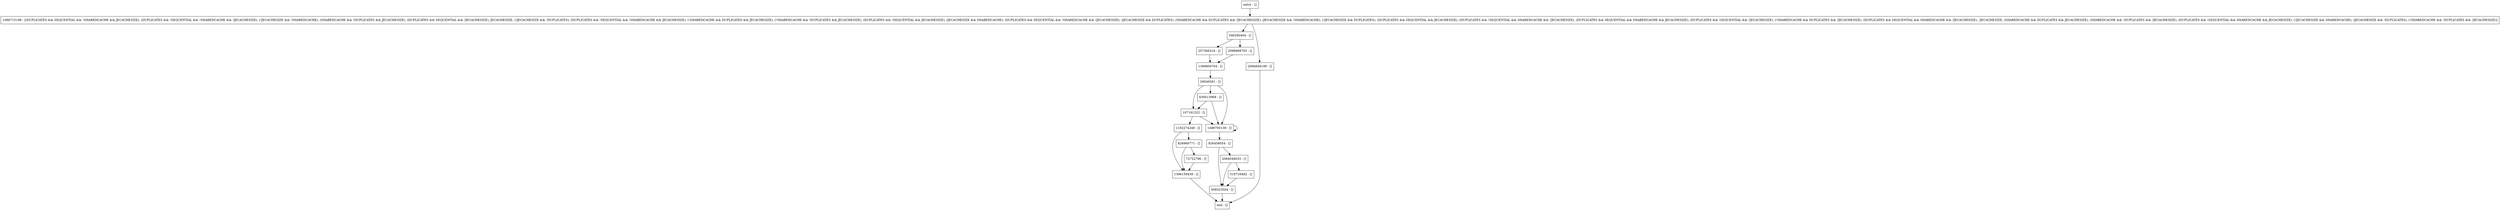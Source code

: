digraph validateSubtreeBeforeDelete {
node [shape=record];
1102274248 [label="1102274248 - []"];
548390404 [label="548390404 - []"];
107191322 [label="107191322 - []"];
508323504 [label="508323504 - []"];
1368809764 [label="1368809764 - []"];
1396159439 [label="1396159439 - []"];
318729482 [label="318729482 - []"];
2084049033 [label="2084049033 - []"];
1086715198 [label="1086715198 - [(DUPLICATES && SEQUENTIAL && !SHAREDCACHE && JECACHESIZE), (DUPLICATES && !SEQUENTIAL && !SHAREDCACHE && !JECACHESIZE), (!JECACHESIZE && !SHAREDCACHE), (SHAREDCACHE && !DUPLICATES && JECACHESIZE), (DUPLICATES && SEQUENTIAL && !JECACHESIZE), JECACHESIZE, (!JECACHESIZE && !DUPLICATES), (DUPLICATES && !SEQUENTIAL && !SHAREDCACHE && JECACHESIZE), (!SHAREDCACHE && DUPLICATES && JECACHESIZE), (!SHAREDCACHE && !DUPLICATES && JECACHESIZE), (DUPLICATES && !SEQUENTIAL && JECACHESIZE), (JECACHESIZE && SHAREDCACHE), (DUPLICATES && SEQUENTIAL && !SHAREDCACHE && !JECACHESIZE), (JECACHESIZE && DUPLICATES), (SHAREDCACHE && DUPLICATES && !JECACHESIZE), (JECACHESIZE && !SHAREDCACHE), (!JECACHESIZE && DUPLICATES), (DUPLICATES && SEQUENTIAL && JECACHESIZE), (DUPLICATES && !SEQUENTIAL && SHAREDCACHE && !JECACHESIZE), (DUPLICATES && SEQUENTIAL && SHAREDCACHE && JECACHESIZE), (DUPLICATES && !SEQUENTIAL && !JECACHESIZE), (!SHAREDCACHE && DUPLICATES && !JECACHESIZE), (DUPLICATES && SEQUENTIAL && SHAREDCACHE && !JECACHESIZE), !JECACHESIZE, (SHAREDCACHE && DUPLICATES && JECACHESIZE), (SHAREDCACHE && !DUPLICATES && !JECACHESIZE), (DUPLICATES && !SEQUENTIAL && SHAREDCACHE && JECACHESIZE), (!JECACHESIZE && SHAREDCACHE), (JECACHESIZE && !DUPLICATES), (!SHAREDCACHE && !DUPLICATES && !JECACHESIZE)]"];
639513968 [label="639513968 - []"];
1488700138 [label="1488700138 - []"];
826960771 [label="826960771 - []"];
2066848199 [label="2066848199 - []"];
entry [label="entry - []"];
exit [label="exit - []"];
72722796 [label="72722796 - []"];
257366316 [label="257366316 - []"];
2098968793 [label="2098968793 - []"];
29546581 [label="29546581 - []"];
926458054 [label="926458054 - []"];
entry;
exit;
1102274248 -> 1396159439;
1102274248 -> 826960771;
548390404 -> 257366316;
548390404 -> 2098968793;
107191322 -> 1102274248;
107191322 -> 1488700138;
508323504 -> exit;
1368809764 -> 29546581;
1396159439 -> exit;
318729482 -> 508323504;
2084049033 -> 508323504;
2084049033 -> 318729482;
1086715198 -> 2066848199;
1086715198 -> 548390404;
639513968 -> 107191322;
639513968 -> 1488700138;
1488700138 -> 1488700138;
1488700138 -> 926458054;
826960771 -> 72722796;
826960771 -> 1396159439;
2066848199 -> exit;
entry -> 1086715198;
72722796 -> 1396159439;
257366316 -> 1368809764;
2098968793 -> 1368809764;
29546581 -> 107191322;
29546581 -> 639513968;
29546581 -> 1488700138;
926458054 -> 508323504;
926458054 -> 2084049033;
}
